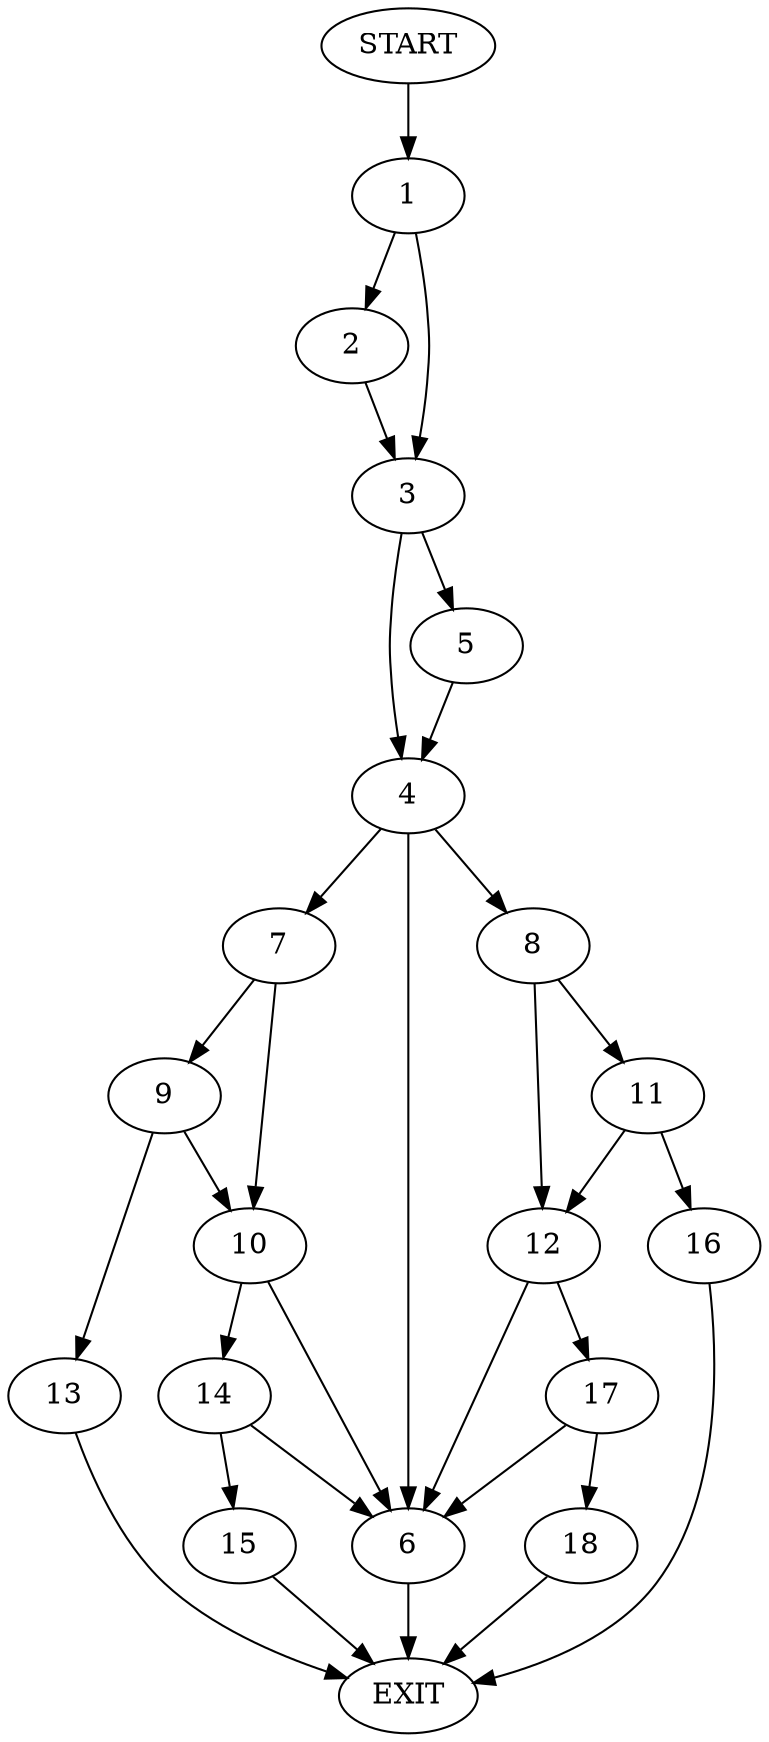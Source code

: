 digraph {
0 [label="START"]
19 [label="EXIT"]
0 -> 1
1 -> 2
1 -> 3
2 -> 3
3 -> 4
3 -> 5
4 -> 6
4 -> 7
4 -> 8
5 -> 4
7 -> 9
7 -> 10
8 -> 11
8 -> 12
6 -> 19
9 -> 10
9 -> 13
10 -> 6
10 -> 14
13 -> 19
14 -> 6
14 -> 15
15 -> 19
11 -> 16
11 -> 12
12 -> 6
12 -> 17
16 -> 19
17 -> 6
17 -> 18
18 -> 19
}
